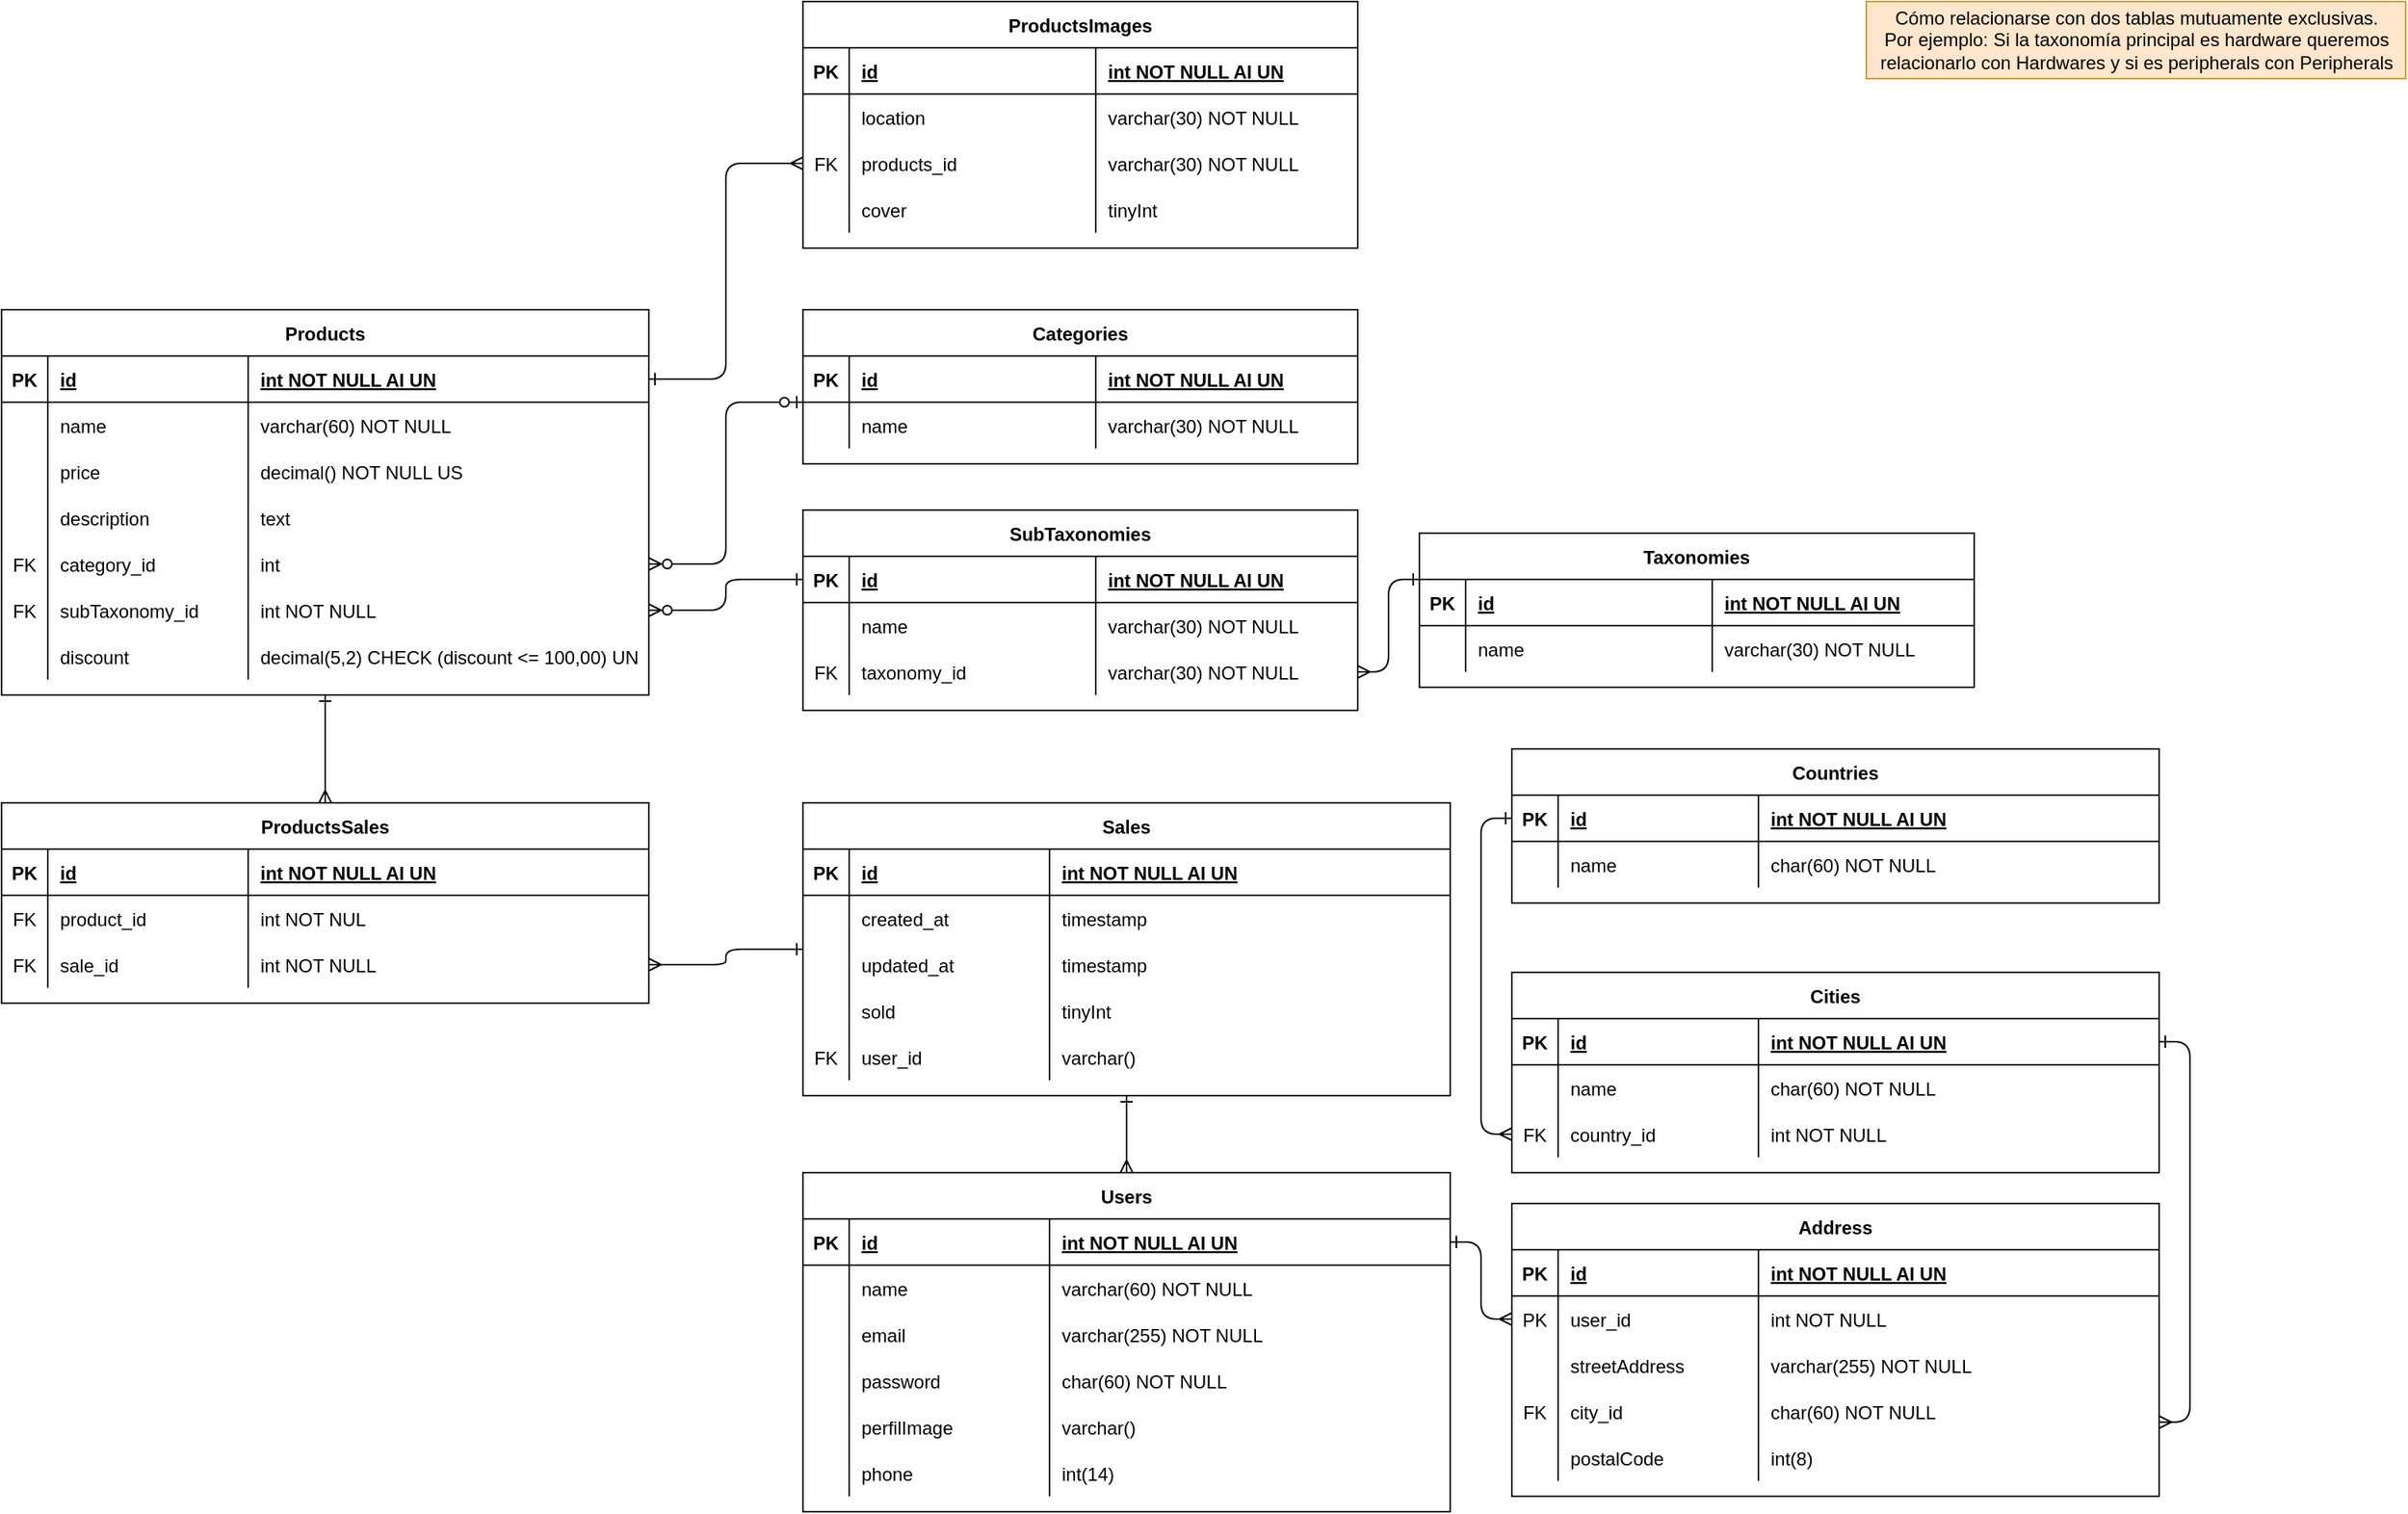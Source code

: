 <mxfile version="16.1.2" type="device"><diagram id="R2lEEEUBdFMjLlhIrx00" name="Page-1"><mxGraphModel dx="1278" dy="649" grid="1" gridSize="10" guides="1" tooltips="1" connect="1" arrows="1" fold="1" page="1" pageScale="1" pageWidth="1654" pageHeight="1169" math="0" shadow="0" extFonts="Permanent Marker^https://fonts.googleapis.com/css?family=Permanent+Marker"><root><mxCell id="0"/><mxCell id="1" parent="0"/><mxCell id="dcrWsiCvCMAi8JLcRXMt-68" value="" style="edgeStyle=orthogonalEdgeStyle;orthogonalLoop=1;jettySize=auto;html=1;startArrow=ERzeroToMany;startFill=0;endArrow=ERzeroToOne;endFill=0;" parent="1" source="dcrWsiCvCMAi8JLcRXMt-15" target="dcrWsiCvCMAi8JLcRXMt-35" edge="1"><mxGeometry relative="1" as="geometry"><Array as="points"><mxPoint x="510" y="465"/><mxPoint x="510" y="360"/></Array></mxGeometry></mxCell><mxCell id="dcrWsiCvCMAi8JLcRXMt-302" style="edgeStyle=orthogonalEdgeStyle;orthogonalLoop=1;jettySize=auto;html=1;exitX=0.5;exitY=1;exitDx=0;exitDy=0;entryX=0.5;entryY=0;entryDx=0;entryDy=0;startArrow=ERone;startFill=0;endArrow=ERmany;endFill=0;" parent="1" source="C-vyLk0tnHw3VtMMgP7b-23" target="dcrWsiCvCMAi8JLcRXMt-280" edge="1"><mxGeometry relative="1" as="geometry"/></mxCell><mxCell id="C-vyLk0tnHw3VtMMgP7b-23" value="Products" style="shape=table;startSize=30;container=1;collapsible=1;childLayout=tableLayout;fixedRows=1;rowLines=0;fontStyle=1;align=center;resizeLast=1;" parent="1" vertex="1"><mxGeometry x="40" y="300" width="420" height="250" as="geometry"/></mxCell><mxCell id="C-vyLk0tnHw3VtMMgP7b-24" value="" style="shape=partialRectangle;collapsible=0;dropTarget=0;pointerEvents=0;fillColor=none;points=[[0,0.5],[1,0.5]];portConstraint=eastwest;top=0;left=0;right=0;bottom=1;" parent="C-vyLk0tnHw3VtMMgP7b-23" vertex="1"><mxGeometry y="30" width="420" height="30" as="geometry"/></mxCell><mxCell id="C-vyLk0tnHw3VtMMgP7b-25" value="PK" style="shape=partialRectangle;overflow=hidden;connectable=0;fillColor=none;top=0;left=0;bottom=0;right=0;fontStyle=1;" parent="C-vyLk0tnHw3VtMMgP7b-24" vertex="1"><mxGeometry width="30" height="30" as="geometry"><mxRectangle width="30" height="30" as="alternateBounds"/></mxGeometry></mxCell><mxCell id="C-vyLk0tnHw3VtMMgP7b-26" value="id" style="shape=partialRectangle;overflow=hidden;connectable=0;fillColor=none;top=0;left=0;bottom=0;right=0;align=left;spacingLeft=6;fontStyle=5;" parent="C-vyLk0tnHw3VtMMgP7b-24" vertex="1"><mxGeometry x="30" width="130" height="30" as="geometry"><mxRectangle width="130" height="30" as="alternateBounds"/></mxGeometry></mxCell><mxCell id="dcrWsiCvCMAi8JLcRXMt-1" value="int NOT NULL AI UN" style="shape=partialRectangle;overflow=hidden;connectable=0;fillColor=none;top=0;left=0;bottom=0;right=0;align=left;spacingLeft=6;fontStyle=5;" parent="C-vyLk0tnHw3VtMMgP7b-24" vertex="1"><mxGeometry x="160" width="260" height="30" as="geometry"><mxRectangle width="260" height="30" as="alternateBounds"/></mxGeometry></mxCell><mxCell id="C-vyLk0tnHw3VtMMgP7b-27" value="" style="shape=partialRectangle;collapsible=0;dropTarget=0;pointerEvents=0;fillColor=none;points=[[0,0.5],[1,0.5]];portConstraint=eastwest;top=0;left=0;right=0;bottom=0;" parent="C-vyLk0tnHw3VtMMgP7b-23" vertex="1"><mxGeometry y="60" width="420" height="30" as="geometry"/></mxCell><mxCell id="C-vyLk0tnHw3VtMMgP7b-28" value="" style="shape=partialRectangle;overflow=hidden;connectable=0;fillColor=none;top=0;left=0;bottom=0;right=0;" parent="C-vyLk0tnHw3VtMMgP7b-27" vertex="1"><mxGeometry width="30" height="30" as="geometry"><mxRectangle width="30" height="30" as="alternateBounds"/></mxGeometry></mxCell><mxCell id="C-vyLk0tnHw3VtMMgP7b-29" value="name" style="shape=partialRectangle;overflow=hidden;connectable=0;fillColor=none;top=0;left=0;bottom=0;right=0;align=left;spacingLeft=6;" parent="C-vyLk0tnHw3VtMMgP7b-27" vertex="1"><mxGeometry x="30" width="130" height="30" as="geometry"><mxRectangle width="130" height="30" as="alternateBounds"/></mxGeometry></mxCell><mxCell id="dcrWsiCvCMAi8JLcRXMt-2" value="varchar(60) NOT NULL" style="shape=partialRectangle;overflow=hidden;connectable=0;fillColor=none;top=0;left=0;bottom=0;right=0;align=left;spacingLeft=6;" parent="C-vyLk0tnHw3VtMMgP7b-27" vertex="1"><mxGeometry x="160" width="260" height="30" as="geometry"><mxRectangle width="260" height="30" as="alternateBounds"/></mxGeometry></mxCell><mxCell id="dcrWsiCvCMAi8JLcRXMt-7" value="" style="shape=partialRectangle;collapsible=0;dropTarget=0;pointerEvents=0;fillColor=none;points=[[0,0.5],[1,0.5]];portConstraint=eastwest;top=0;left=0;right=0;bottom=0;" parent="C-vyLk0tnHw3VtMMgP7b-23" vertex="1"><mxGeometry y="90" width="420" height="30" as="geometry"/></mxCell><mxCell id="dcrWsiCvCMAi8JLcRXMt-8" value="" style="shape=partialRectangle;overflow=hidden;connectable=0;fillColor=none;top=0;left=0;bottom=0;right=0;" parent="dcrWsiCvCMAi8JLcRXMt-7" vertex="1"><mxGeometry width="30" height="30" as="geometry"><mxRectangle width="30" height="30" as="alternateBounds"/></mxGeometry></mxCell><mxCell id="dcrWsiCvCMAi8JLcRXMt-9" value="price" style="shape=partialRectangle;overflow=hidden;connectable=0;fillColor=none;top=0;left=0;bottom=0;right=0;align=left;spacingLeft=6;" parent="dcrWsiCvCMAi8JLcRXMt-7" vertex="1"><mxGeometry x="30" width="130" height="30" as="geometry"><mxRectangle width="130" height="30" as="alternateBounds"/></mxGeometry></mxCell><mxCell id="dcrWsiCvCMAi8JLcRXMt-10" value="decimal() NOT NULL US" style="shape=partialRectangle;overflow=hidden;connectable=0;fillColor=none;top=0;left=0;bottom=0;right=0;align=left;spacingLeft=6;" parent="dcrWsiCvCMAi8JLcRXMt-7" vertex="1"><mxGeometry x="160" width="260" height="30" as="geometry"><mxRectangle width="260" height="30" as="alternateBounds"/></mxGeometry></mxCell><mxCell id="dcrWsiCvCMAi8JLcRXMt-11" value="" style="shape=partialRectangle;collapsible=0;dropTarget=0;pointerEvents=0;fillColor=none;points=[[0,0.5],[1,0.5]];portConstraint=eastwest;top=0;left=0;right=0;bottom=0;" parent="C-vyLk0tnHw3VtMMgP7b-23" vertex="1"><mxGeometry y="120" width="420" height="30" as="geometry"/></mxCell><mxCell id="dcrWsiCvCMAi8JLcRXMt-12" value="" style="shape=partialRectangle;overflow=hidden;connectable=0;fillColor=none;top=0;left=0;bottom=0;right=0;" parent="dcrWsiCvCMAi8JLcRXMt-11" vertex="1"><mxGeometry width="30" height="30" as="geometry"><mxRectangle width="30" height="30" as="alternateBounds"/></mxGeometry></mxCell><mxCell id="dcrWsiCvCMAi8JLcRXMt-13" value="description" style="shape=partialRectangle;overflow=hidden;connectable=0;fillColor=none;top=0;left=0;bottom=0;right=0;align=left;spacingLeft=6;" parent="dcrWsiCvCMAi8JLcRXMt-11" vertex="1"><mxGeometry x="30" width="130" height="30" as="geometry"><mxRectangle width="130" height="30" as="alternateBounds"/></mxGeometry></mxCell><mxCell id="dcrWsiCvCMAi8JLcRXMt-14" value="text " style="shape=partialRectangle;overflow=hidden;connectable=0;fillColor=none;top=0;left=0;bottom=0;right=0;align=left;spacingLeft=6;" parent="dcrWsiCvCMAi8JLcRXMt-11" vertex="1"><mxGeometry x="160" width="260" height="30" as="geometry"><mxRectangle width="260" height="30" as="alternateBounds"/></mxGeometry></mxCell><mxCell id="dcrWsiCvCMAi8JLcRXMt-15" value="" style="shape=partialRectangle;collapsible=0;dropTarget=0;pointerEvents=0;fillColor=none;points=[[0,0.5],[1,0.5]];portConstraint=eastwest;top=0;left=0;right=0;bottom=0;" parent="C-vyLk0tnHw3VtMMgP7b-23" vertex="1"><mxGeometry y="150" width="420" height="30" as="geometry"/></mxCell><mxCell id="dcrWsiCvCMAi8JLcRXMt-16" value="FK" style="shape=partialRectangle;overflow=hidden;connectable=0;fillColor=none;top=0;left=0;bottom=0;right=0;" parent="dcrWsiCvCMAi8JLcRXMt-15" vertex="1"><mxGeometry width="30" height="30" as="geometry"><mxRectangle width="30" height="30" as="alternateBounds"/></mxGeometry></mxCell><mxCell id="dcrWsiCvCMAi8JLcRXMt-17" value="category_id" style="shape=partialRectangle;overflow=hidden;connectable=0;fillColor=none;top=0;left=0;bottom=0;right=0;align=left;spacingLeft=6;" parent="dcrWsiCvCMAi8JLcRXMt-15" vertex="1"><mxGeometry x="30" width="130" height="30" as="geometry"><mxRectangle width="130" height="30" as="alternateBounds"/></mxGeometry></mxCell><mxCell id="dcrWsiCvCMAi8JLcRXMt-18" value="int" style="shape=partialRectangle;overflow=hidden;connectable=0;fillColor=none;top=0;left=0;bottom=0;right=0;align=left;spacingLeft=6;" parent="dcrWsiCvCMAi8JLcRXMt-15" vertex="1"><mxGeometry x="160" width="260" height="30" as="geometry"><mxRectangle width="260" height="30" as="alternateBounds"/></mxGeometry></mxCell><mxCell id="dcrWsiCvCMAi8JLcRXMt-19" value="" style="shape=partialRectangle;collapsible=0;dropTarget=0;pointerEvents=0;fillColor=none;points=[[0,0.5],[1,0.5]];portConstraint=eastwest;top=0;left=0;right=0;bottom=0;" parent="C-vyLk0tnHw3VtMMgP7b-23" vertex="1"><mxGeometry y="180" width="420" height="30" as="geometry"/></mxCell><mxCell id="dcrWsiCvCMAi8JLcRXMt-20" value="FK" style="shape=partialRectangle;overflow=hidden;connectable=0;fillColor=none;top=0;left=0;bottom=0;right=0;" parent="dcrWsiCvCMAi8JLcRXMt-19" vertex="1"><mxGeometry width="30" height="30" as="geometry"><mxRectangle width="30" height="30" as="alternateBounds"/></mxGeometry></mxCell><mxCell id="dcrWsiCvCMAi8JLcRXMt-21" value="subTaxonomy_id" style="shape=partialRectangle;overflow=hidden;connectable=0;fillColor=none;top=0;left=0;bottom=0;right=0;align=left;spacingLeft=6;" parent="dcrWsiCvCMAi8JLcRXMt-19" vertex="1"><mxGeometry x="30" width="130" height="30" as="geometry"><mxRectangle width="130" height="30" as="alternateBounds"/></mxGeometry></mxCell><mxCell id="dcrWsiCvCMAi8JLcRXMt-22" value="int NOT NULL" style="shape=partialRectangle;overflow=hidden;connectable=0;fillColor=none;top=0;left=0;bottom=0;right=0;align=left;spacingLeft=6;" parent="dcrWsiCvCMAi8JLcRXMt-19" vertex="1"><mxGeometry x="160" width="260" height="30" as="geometry"><mxRectangle width="260" height="30" as="alternateBounds"/></mxGeometry></mxCell><mxCell id="dcrWsiCvCMAi8JLcRXMt-23" value="" style="shape=partialRectangle;collapsible=0;dropTarget=0;pointerEvents=0;fillColor=none;points=[[0,0.5],[1,0.5]];portConstraint=eastwest;top=0;left=0;right=0;bottom=0;" parent="C-vyLk0tnHw3VtMMgP7b-23" vertex="1"><mxGeometry y="210" width="420" height="30" as="geometry"/></mxCell><mxCell id="dcrWsiCvCMAi8JLcRXMt-24" value="" style="shape=partialRectangle;overflow=hidden;connectable=0;fillColor=none;top=0;left=0;bottom=0;right=0;" parent="dcrWsiCvCMAi8JLcRXMt-23" vertex="1"><mxGeometry width="30" height="30" as="geometry"><mxRectangle width="30" height="30" as="alternateBounds"/></mxGeometry></mxCell><mxCell id="dcrWsiCvCMAi8JLcRXMt-25" value="discount" style="shape=partialRectangle;overflow=hidden;connectable=0;fillColor=none;top=0;left=0;bottom=0;right=0;align=left;spacingLeft=6;" parent="dcrWsiCvCMAi8JLcRXMt-23" vertex="1"><mxGeometry x="30" width="130" height="30" as="geometry"><mxRectangle width="130" height="30" as="alternateBounds"/></mxGeometry></mxCell><mxCell id="dcrWsiCvCMAi8JLcRXMt-26" value="decimal(5,2) CHECK (discount &lt;= 100,00) UN" style="shape=partialRectangle;overflow=hidden;connectable=0;fillColor=none;top=0;left=0;bottom=0;right=0;align=left;spacingLeft=6;" parent="dcrWsiCvCMAi8JLcRXMt-23" vertex="1"><mxGeometry x="160" width="260" height="30" as="geometry"><mxRectangle width="260" height="30" as="alternateBounds"/></mxGeometry></mxCell><mxCell id="dcrWsiCvCMAi8JLcRXMt-35" value="Categories" style="shape=table;startSize=30;container=1;collapsible=1;childLayout=tableLayout;fixedRows=1;rowLines=0;fontStyle=1;align=center;resizeLast=1;" parent="1" vertex="1"><mxGeometry x="560" y="300" width="360" height="100" as="geometry"/></mxCell><mxCell id="dcrWsiCvCMAi8JLcRXMt-36" value="" style="shape=partialRectangle;collapsible=0;dropTarget=0;pointerEvents=0;fillColor=none;points=[[0,0.5],[1,0.5]];portConstraint=eastwest;top=0;left=0;right=0;bottom=1;" parent="dcrWsiCvCMAi8JLcRXMt-35" vertex="1"><mxGeometry y="30" width="360" height="30" as="geometry"/></mxCell><mxCell id="dcrWsiCvCMAi8JLcRXMt-37" value="PK" style="shape=partialRectangle;overflow=hidden;connectable=0;fillColor=none;top=0;left=0;bottom=0;right=0;fontStyle=1;" parent="dcrWsiCvCMAi8JLcRXMt-36" vertex="1"><mxGeometry width="30" height="30" as="geometry"><mxRectangle width="30" height="30" as="alternateBounds"/></mxGeometry></mxCell><mxCell id="dcrWsiCvCMAi8JLcRXMt-38" value="id" style="shape=partialRectangle;overflow=hidden;connectable=0;fillColor=none;top=0;left=0;bottom=0;right=0;align=left;spacingLeft=6;fontStyle=5;" parent="dcrWsiCvCMAi8JLcRXMt-36" vertex="1"><mxGeometry x="30" width="160" height="30" as="geometry"><mxRectangle width="160" height="30" as="alternateBounds"/></mxGeometry></mxCell><mxCell id="dcrWsiCvCMAi8JLcRXMt-39" value="int NOT NULL AI UN" style="shape=partialRectangle;overflow=hidden;connectable=0;fillColor=none;top=0;left=0;bottom=0;right=0;align=left;spacingLeft=6;fontStyle=5;" parent="dcrWsiCvCMAi8JLcRXMt-36" vertex="1"><mxGeometry x="190" width="170" height="30" as="geometry"><mxRectangle width="170" height="30" as="alternateBounds"/></mxGeometry></mxCell><mxCell id="dcrWsiCvCMAi8JLcRXMt-40" value="" style="shape=partialRectangle;collapsible=0;dropTarget=0;pointerEvents=0;fillColor=none;points=[[0,0.5],[1,0.5]];portConstraint=eastwest;top=0;left=0;right=0;bottom=0;" parent="dcrWsiCvCMAi8JLcRXMt-35" vertex="1"><mxGeometry y="60" width="360" height="30" as="geometry"/></mxCell><mxCell id="dcrWsiCvCMAi8JLcRXMt-41" value="" style="shape=partialRectangle;overflow=hidden;connectable=0;fillColor=none;top=0;left=0;bottom=0;right=0;" parent="dcrWsiCvCMAi8JLcRXMt-40" vertex="1"><mxGeometry width="30" height="30" as="geometry"><mxRectangle width="30" height="30" as="alternateBounds"/></mxGeometry></mxCell><mxCell id="dcrWsiCvCMAi8JLcRXMt-42" value="name" style="shape=partialRectangle;overflow=hidden;connectable=0;fillColor=none;top=0;left=0;bottom=0;right=0;align=left;spacingLeft=6;" parent="dcrWsiCvCMAi8JLcRXMt-40" vertex="1"><mxGeometry x="30" width="160" height="30" as="geometry"><mxRectangle width="160" height="30" as="alternateBounds"/></mxGeometry></mxCell><mxCell id="dcrWsiCvCMAi8JLcRXMt-43" value="varchar(30) NOT NULL" style="shape=partialRectangle;overflow=hidden;connectable=0;fillColor=none;top=0;left=0;bottom=0;right=0;align=left;spacingLeft=6;" parent="dcrWsiCvCMAi8JLcRXMt-40" vertex="1"><mxGeometry x="190" width="170" height="30" as="geometry"><mxRectangle width="170" height="30" as="alternateBounds"/></mxGeometry></mxCell><mxCell id="dcrWsiCvCMAi8JLcRXMt-71" value="SubTaxonomies" style="shape=table;startSize=30;container=1;collapsible=1;childLayout=tableLayout;fixedRows=1;rowLines=0;fontStyle=1;align=center;resizeLast=1;" parent="1" vertex="1"><mxGeometry x="560" y="430" width="360" height="130" as="geometry"/></mxCell><mxCell id="dcrWsiCvCMAi8JLcRXMt-72" value="" style="shape=partialRectangle;collapsible=0;dropTarget=0;pointerEvents=0;fillColor=none;points=[[0,0.5],[1,0.5]];portConstraint=eastwest;top=0;left=0;right=0;bottom=1;" parent="dcrWsiCvCMAi8JLcRXMt-71" vertex="1"><mxGeometry y="30" width="360" height="30" as="geometry"/></mxCell><mxCell id="dcrWsiCvCMAi8JLcRXMt-73" value="PK" style="shape=partialRectangle;overflow=hidden;connectable=0;fillColor=none;top=0;left=0;bottom=0;right=0;fontStyle=1;" parent="dcrWsiCvCMAi8JLcRXMt-72" vertex="1"><mxGeometry width="30" height="30" as="geometry"><mxRectangle width="30" height="30" as="alternateBounds"/></mxGeometry></mxCell><mxCell id="dcrWsiCvCMAi8JLcRXMt-74" value="id" style="shape=partialRectangle;overflow=hidden;connectable=0;fillColor=none;top=0;left=0;bottom=0;right=0;align=left;spacingLeft=6;fontStyle=5;" parent="dcrWsiCvCMAi8JLcRXMt-72" vertex="1"><mxGeometry x="30" width="160" height="30" as="geometry"><mxRectangle width="160" height="30" as="alternateBounds"/></mxGeometry></mxCell><mxCell id="dcrWsiCvCMAi8JLcRXMt-75" value="int NOT NULL AI UN" style="shape=partialRectangle;overflow=hidden;connectable=0;fillColor=none;top=0;left=0;bottom=0;right=0;align=left;spacingLeft=6;fontStyle=5;" parent="dcrWsiCvCMAi8JLcRXMt-72" vertex="1"><mxGeometry x="190" width="170" height="30" as="geometry"><mxRectangle width="170" height="30" as="alternateBounds"/></mxGeometry></mxCell><mxCell id="dcrWsiCvCMAi8JLcRXMt-76" value="" style="shape=partialRectangle;collapsible=0;dropTarget=0;pointerEvents=0;fillColor=none;points=[[0,0.5],[1,0.5]];portConstraint=eastwest;top=0;left=0;right=0;bottom=0;" parent="dcrWsiCvCMAi8JLcRXMt-71" vertex="1"><mxGeometry y="60" width="360" height="30" as="geometry"/></mxCell><mxCell id="dcrWsiCvCMAi8JLcRXMt-77" value="" style="shape=partialRectangle;overflow=hidden;connectable=0;fillColor=none;top=0;left=0;bottom=0;right=0;" parent="dcrWsiCvCMAi8JLcRXMt-76" vertex="1"><mxGeometry width="30" height="30" as="geometry"><mxRectangle width="30" height="30" as="alternateBounds"/></mxGeometry></mxCell><mxCell id="dcrWsiCvCMAi8JLcRXMt-78" value="name" style="shape=partialRectangle;overflow=hidden;connectable=0;fillColor=none;top=0;left=0;bottom=0;right=0;align=left;spacingLeft=6;" parent="dcrWsiCvCMAi8JLcRXMt-76" vertex="1"><mxGeometry x="30" width="160" height="30" as="geometry"><mxRectangle width="160" height="30" as="alternateBounds"/></mxGeometry></mxCell><mxCell id="dcrWsiCvCMAi8JLcRXMt-79" value="varchar(30) NOT NULL" style="shape=partialRectangle;overflow=hidden;connectable=0;fillColor=none;top=0;left=0;bottom=0;right=0;align=left;spacingLeft=6;" parent="dcrWsiCvCMAi8JLcRXMt-76" vertex="1"><mxGeometry x="190" width="170" height="30" as="geometry"><mxRectangle width="170" height="30" as="alternateBounds"/></mxGeometry></mxCell><mxCell id="dcrWsiCvCMAi8JLcRXMt-217" value="" style="shape=partialRectangle;collapsible=0;dropTarget=0;pointerEvents=0;fillColor=none;points=[[0,0.5],[1,0.5]];portConstraint=eastwest;top=0;left=0;right=0;bottom=0;" parent="dcrWsiCvCMAi8JLcRXMt-71" vertex="1"><mxGeometry y="90" width="360" height="30" as="geometry"/></mxCell><mxCell id="dcrWsiCvCMAi8JLcRXMt-218" value="FK" style="shape=partialRectangle;overflow=hidden;connectable=0;fillColor=none;top=0;left=0;bottom=0;right=0;" parent="dcrWsiCvCMAi8JLcRXMt-217" vertex="1"><mxGeometry width="30" height="30" as="geometry"><mxRectangle width="30" height="30" as="alternateBounds"/></mxGeometry></mxCell><mxCell id="dcrWsiCvCMAi8JLcRXMt-219" value="taxonomy_id" style="shape=partialRectangle;overflow=hidden;connectable=0;fillColor=none;top=0;left=0;bottom=0;right=0;align=left;spacingLeft=6;" parent="dcrWsiCvCMAi8JLcRXMt-217" vertex="1"><mxGeometry x="30" width="160" height="30" as="geometry"><mxRectangle width="160" height="30" as="alternateBounds"/></mxGeometry></mxCell><mxCell id="dcrWsiCvCMAi8JLcRXMt-220" value="varchar(30) NOT NULL" style="shape=partialRectangle;overflow=hidden;connectable=0;fillColor=none;top=0;left=0;bottom=0;right=0;align=left;spacingLeft=6;" parent="dcrWsiCvCMAi8JLcRXMt-217" vertex="1"><mxGeometry x="190" width="170" height="30" as="geometry"><mxRectangle width="170" height="30" as="alternateBounds"/></mxGeometry></mxCell><mxCell id="dcrWsiCvCMAi8JLcRXMt-80" style="edgeStyle=orthogonalEdgeStyle;orthogonalLoop=1;jettySize=auto;html=1;exitX=1;exitY=0.5;exitDx=0;exitDy=0;startArrow=ERzeroToMany;startFill=0;endArrow=ERone;endFill=0;" parent="1" source="dcrWsiCvCMAi8JLcRXMt-19" target="dcrWsiCvCMAi8JLcRXMt-72" edge="1"><mxGeometry relative="1" as="geometry"/></mxCell><mxCell id="dcrWsiCvCMAi8JLcRXMt-128" value="Taxonomies" style="shape=table;startSize=30;container=1;collapsible=1;childLayout=tableLayout;fixedRows=1;rowLines=0;fontStyle=1;align=center;resizeLast=1;" parent="1" vertex="1"><mxGeometry x="960" y="445" width="360" height="100" as="geometry"/></mxCell><mxCell id="dcrWsiCvCMAi8JLcRXMt-129" value="" style="shape=partialRectangle;collapsible=0;dropTarget=0;pointerEvents=0;fillColor=none;points=[[0,0.5],[1,0.5]];portConstraint=eastwest;top=0;left=0;right=0;bottom=1;" parent="dcrWsiCvCMAi8JLcRXMt-128" vertex="1"><mxGeometry y="30" width="360" height="30" as="geometry"/></mxCell><mxCell id="dcrWsiCvCMAi8JLcRXMt-130" value="PK" style="shape=partialRectangle;overflow=hidden;connectable=0;fillColor=none;top=0;left=0;bottom=0;right=0;fontStyle=1;" parent="dcrWsiCvCMAi8JLcRXMt-129" vertex="1"><mxGeometry width="30" height="30" as="geometry"><mxRectangle width="30" height="30" as="alternateBounds"/></mxGeometry></mxCell><mxCell id="dcrWsiCvCMAi8JLcRXMt-131" value="id" style="shape=partialRectangle;overflow=hidden;connectable=0;fillColor=none;top=0;left=0;bottom=0;right=0;align=left;spacingLeft=6;fontStyle=5;" parent="dcrWsiCvCMAi8JLcRXMt-129" vertex="1"><mxGeometry x="30" width="160" height="30" as="geometry"><mxRectangle width="160" height="30" as="alternateBounds"/></mxGeometry></mxCell><mxCell id="dcrWsiCvCMAi8JLcRXMt-132" value="int NOT NULL AI UN" style="shape=partialRectangle;overflow=hidden;connectable=0;fillColor=none;top=0;left=0;bottom=0;right=0;align=left;spacingLeft=6;fontStyle=5;" parent="dcrWsiCvCMAi8JLcRXMt-129" vertex="1"><mxGeometry x="190" width="170" height="30" as="geometry"><mxRectangle width="170" height="30" as="alternateBounds"/></mxGeometry></mxCell><mxCell id="dcrWsiCvCMAi8JLcRXMt-133" value="" style="shape=partialRectangle;collapsible=0;dropTarget=0;pointerEvents=0;fillColor=none;points=[[0,0.5],[1,0.5]];portConstraint=eastwest;top=0;left=0;right=0;bottom=0;" parent="dcrWsiCvCMAi8JLcRXMt-128" vertex="1"><mxGeometry y="60" width="360" height="30" as="geometry"/></mxCell><mxCell id="dcrWsiCvCMAi8JLcRXMt-134" value="" style="shape=partialRectangle;overflow=hidden;connectable=0;fillColor=none;top=0;left=0;bottom=0;right=0;" parent="dcrWsiCvCMAi8JLcRXMt-133" vertex="1"><mxGeometry width="30" height="30" as="geometry"><mxRectangle width="30" height="30" as="alternateBounds"/></mxGeometry></mxCell><mxCell id="dcrWsiCvCMAi8JLcRXMt-135" value="name" style="shape=partialRectangle;overflow=hidden;connectable=0;fillColor=none;top=0;left=0;bottom=0;right=0;align=left;spacingLeft=6;" parent="dcrWsiCvCMAi8JLcRXMt-133" vertex="1"><mxGeometry x="30" width="160" height="30" as="geometry"><mxRectangle width="160" height="30" as="alternateBounds"/></mxGeometry></mxCell><mxCell id="dcrWsiCvCMAi8JLcRXMt-136" value="varchar(30) NOT NULL" style="shape=partialRectangle;overflow=hidden;connectable=0;fillColor=none;top=0;left=0;bottom=0;right=0;align=left;spacingLeft=6;" parent="dcrWsiCvCMAi8JLcRXMt-133" vertex="1"><mxGeometry x="190" width="170" height="30" as="geometry"><mxRectangle width="170" height="30" as="alternateBounds"/></mxGeometry></mxCell><mxCell id="dcrWsiCvCMAi8JLcRXMt-138" value="Cómo relacionarse con dos tablas mutuamente exclusivas.&lt;br&gt;Por ejemplo: Si la taxonomía principal es hardware queremos&lt;br&gt;relacionarlo con Hardwares y si es peripherals con Peripherals" style="text;html=1;align=center;verticalAlign=middle;resizable=0;points=[];autosize=1;strokeColor=#d79b00;fillColor=#ffe6cc;" parent="1" vertex="1"><mxGeometry x="1250" y="100" width="350" height="50" as="geometry"/></mxCell><mxCell id="dcrWsiCvCMAi8JLcRXMt-279" value="" style="edgeStyle=orthogonalEdgeStyle;orthogonalLoop=1;jettySize=auto;html=1;startArrow=ERmany;startFill=0;endArrow=ERone;endFill=0;" parent="1" source="dcrWsiCvCMAi8JLcRXMt-139" target="dcrWsiCvCMAi8JLcRXMt-258" edge="1"><mxGeometry relative="1" as="geometry"/></mxCell><mxCell id="OfBgE1Z-dgqyv7oAxJrt-38" value="" style="edgeStyle=orthogonalEdgeStyle;orthogonalLoop=1;jettySize=auto;html=1;startArrow=ERone;startFill=0;endArrow=ERmany;endFill=0;exitX=1;exitY=0.5;exitDx=0;exitDy=0;entryX=0;entryY=0.5;entryDx=0;entryDy=0;" parent="1" source="dcrWsiCvCMAi8JLcRXMt-140" target="OfBgE1Z-dgqyv7oAxJrt-18" edge="1"><mxGeometry relative="1" as="geometry"/></mxCell><mxCell id="dcrWsiCvCMAi8JLcRXMt-139" value="Users" style="shape=table;startSize=30;container=1;collapsible=1;childLayout=tableLayout;fixedRows=1;rowLines=0;fontStyle=1;align=center;resizeLast=1;" parent="1" vertex="1"><mxGeometry x="560" y="860" width="420" height="220" as="geometry"/></mxCell><mxCell id="dcrWsiCvCMAi8JLcRXMt-140" value="" style="shape=partialRectangle;collapsible=0;dropTarget=0;pointerEvents=0;fillColor=none;points=[[0,0.5],[1,0.5]];portConstraint=eastwest;top=0;left=0;right=0;bottom=1;" parent="dcrWsiCvCMAi8JLcRXMt-139" vertex="1"><mxGeometry y="30" width="420" height="30" as="geometry"/></mxCell><mxCell id="dcrWsiCvCMAi8JLcRXMt-141" value="PK" style="shape=partialRectangle;overflow=hidden;connectable=0;fillColor=none;top=0;left=0;bottom=0;right=0;fontStyle=1;" parent="dcrWsiCvCMAi8JLcRXMt-140" vertex="1"><mxGeometry width="30" height="30" as="geometry"><mxRectangle width="30" height="30" as="alternateBounds"/></mxGeometry></mxCell><mxCell id="dcrWsiCvCMAi8JLcRXMt-142" value="id" style="shape=partialRectangle;overflow=hidden;connectable=0;fillColor=none;top=0;left=0;bottom=0;right=0;align=left;spacingLeft=6;fontStyle=5;" parent="dcrWsiCvCMAi8JLcRXMt-140" vertex="1"><mxGeometry x="30" width="130" height="30" as="geometry"><mxRectangle width="130" height="30" as="alternateBounds"/></mxGeometry></mxCell><mxCell id="dcrWsiCvCMAi8JLcRXMt-143" value="int NOT NULL AI UN" style="shape=partialRectangle;overflow=hidden;connectable=0;fillColor=none;top=0;left=0;bottom=0;right=0;align=left;spacingLeft=6;fontStyle=5;" parent="dcrWsiCvCMAi8JLcRXMt-140" vertex="1"><mxGeometry x="160" width="260" height="30" as="geometry"><mxRectangle width="260" height="30" as="alternateBounds"/></mxGeometry></mxCell><mxCell id="dcrWsiCvCMAi8JLcRXMt-144" value="" style="shape=partialRectangle;collapsible=0;dropTarget=0;pointerEvents=0;fillColor=none;points=[[0,0.5],[1,0.5]];portConstraint=eastwest;top=0;left=0;right=0;bottom=0;" parent="dcrWsiCvCMAi8JLcRXMt-139" vertex="1"><mxGeometry y="60" width="420" height="30" as="geometry"/></mxCell><mxCell id="dcrWsiCvCMAi8JLcRXMt-145" value="" style="shape=partialRectangle;overflow=hidden;connectable=0;fillColor=none;top=0;left=0;bottom=0;right=0;" parent="dcrWsiCvCMAi8JLcRXMt-144" vertex="1"><mxGeometry width="30" height="30" as="geometry"><mxRectangle width="30" height="30" as="alternateBounds"/></mxGeometry></mxCell><mxCell id="dcrWsiCvCMAi8JLcRXMt-146" value="name" style="shape=partialRectangle;overflow=hidden;connectable=0;fillColor=none;top=0;left=0;bottom=0;right=0;align=left;spacingLeft=6;" parent="dcrWsiCvCMAi8JLcRXMt-144" vertex="1"><mxGeometry x="30" width="130" height="30" as="geometry"><mxRectangle width="130" height="30" as="alternateBounds"/></mxGeometry></mxCell><mxCell id="dcrWsiCvCMAi8JLcRXMt-147" value="varchar(60) NOT NULL" style="shape=partialRectangle;overflow=hidden;connectable=0;fillColor=none;top=0;left=0;bottom=0;right=0;align=left;spacingLeft=6;" parent="dcrWsiCvCMAi8JLcRXMt-144" vertex="1"><mxGeometry x="160" width="260" height="30" as="geometry"><mxRectangle width="260" height="30" as="alternateBounds"/></mxGeometry></mxCell><mxCell id="dcrWsiCvCMAi8JLcRXMt-148" value="" style="shape=partialRectangle;collapsible=0;dropTarget=0;pointerEvents=0;fillColor=none;points=[[0,0.5],[1,0.5]];portConstraint=eastwest;top=0;left=0;right=0;bottom=0;" parent="dcrWsiCvCMAi8JLcRXMt-139" vertex="1"><mxGeometry y="90" width="420" height="30" as="geometry"/></mxCell><mxCell id="dcrWsiCvCMAi8JLcRXMt-149" value="" style="shape=partialRectangle;overflow=hidden;connectable=0;fillColor=none;top=0;left=0;bottom=0;right=0;" parent="dcrWsiCvCMAi8JLcRXMt-148" vertex="1"><mxGeometry width="30" height="30" as="geometry"><mxRectangle width="30" height="30" as="alternateBounds"/></mxGeometry></mxCell><mxCell id="dcrWsiCvCMAi8JLcRXMt-150" value="email" style="shape=partialRectangle;overflow=hidden;connectable=0;fillColor=none;top=0;left=0;bottom=0;right=0;align=left;spacingLeft=6;" parent="dcrWsiCvCMAi8JLcRXMt-148" vertex="1"><mxGeometry x="30" width="130" height="30" as="geometry"><mxRectangle width="130" height="30" as="alternateBounds"/></mxGeometry></mxCell><mxCell id="dcrWsiCvCMAi8JLcRXMt-151" value="varchar(255) NOT NULL" style="shape=partialRectangle;overflow=hidden;connectable=0;fillColor=none;top=0;left=0;bottom=0;right=0;align=left;spacingLeft=6;" parent="dcrWsiCvCMAi8JLcRXMt-148" vertex="1"><mxGeometry x="160" width="260" height="30" as="geometry"><mxRectangle width="260" height="30" as="alternateBounds"/></mxGeometry></mxCell><mxCell id="dcrWsiCvCMAi8JLcRXMt-152" value="" style="shape=partialRectangle;collapsible=0;dropTarget=0;pointerEvents=0;fillColor=none;points=[[0,0.5],[1,0.5]];portConstraint=eastwest;top=0;left=0;right=0;bottom=0;" parent="dcrWsiCvCMAi8JLcRXMt-139" vertex="1"><mxGeometry y="120" width="420" height="30" as="geometry"/></mxCell><mxCell id="dcrWsiCvCMAi8JLcRXMt-153" value="" style="shape=partialRectangle;overflow=hidden;connectable=0;fillColor=none;top=0;left=0;bottom=0;right=0;" parent="dcrWsiCvCMAi8JLcRXMt-152" vertex="1"><mxGeometry width="30" height="30" as="geometry"><mxRectangle width="30" height="30" as="alternateBounds"/></mxGeometry></mxCell><mxCell id="dcrWsiCvCMAi8JLcRXMt-154" value="password" style="shape=partialRectangle;overflow=hidden;connectable=0;fillColor=none;top=0;left=0;bottom=0;right=0;align=left;spacingLeft=6;" parent="dcrWsiCvCMAi8JLcRXMt-152" vertex="1"><mxGeometry x="30" width="130" height="30" as="geometry"><mxRectangle width="130" height="30" as="alternateBounds"/></mxGeometry></mxCell><mxCell id="dcrWsiCvCMAi8JLcRXMt-155" value="char(60) NOT NULL" style="shape=partialRectangle;overflow=hidden;connectable=0;fillColor=none;top=0;left=0;bottom=0;right=0;align=left;spacingLeft=6;" parent="dcrWsiCvCMAi8JLcRXMt-152" vertex="1"><mxGeometry x="160" width="260" height="30" as="geometry"><mxRectangle width="260" height="30" as="alternateBounds"/></mxGeometry></mxCell><mxCell id="dcrWsiCvCMAi8JLcRXMt-156" value="" style="shape=partialRectangle;collapsible=0;dropTarget=0;pointerEvents=0;fillColor=none;points=[[0,0.5],[1,0.5]];portConstraint=eastwest;top=0;left=0;right=0;bottom=0;" parent="dcrWsiCvCMAi8JLcRXMt-139" vertex="1"><mxGeometry y="150" width="420" height="30" as="geometry"/></mxCell><mxCell id="dcrWsiCvCMAi8JLcRXMt-157" value="" style="shape=partialRectangle;overflow=hidden;connectable=0;fillColor=none;top=0;left=0;bottom=0;right=0;" parent="dcrWsiCvCMAi8JLcRXMt-156" vertex="1"><mxGeometry width="30" height="30" as="geometry"><mxRectangle width="30" height="30" as="alternateBounds"/></mxGeometry></mxCell><mxCell id="dcrWsiCvCMAi8JLcRXMt-158" value="perfilImage" style="shape=partialRectangle;overflow=hidden;connectable=0;fillColor=none;top=0;left=0;bottom=0;right=0;align=left;spacingLeft=6;" parent="dcrWsiCvCMAi8JLcRXMt-156" vertex="1"><mxGeometry x="30" width="130" height="30" as="geometry"><mxRectangle width="130" height="30" as="alternateBounds"/></mxGeometry></mxCell><mxCell id="dcrWsiCvCMAi8JLcRXMt-159" value="varchar() " style="shape=partialRectangle;overflow=hidden;connectable=0;fillColor=none;top=0;left=0;bottom=0;right=0;align=left;spacingLeft=6;" parent="dcrWsiCvCMAi8JLcRXMt-156" vertex="1"><mxGeometry x="160" width="260" height="30" as="geometry"><mxRectangle width="260" height="30" as="alternateBounds"/></mxGeometry></mxCell><mxCell id="OfBgE1Z-dgqyv7oAxJrt-1" value="" style="shape=partialRectangle;collapsible=0;dropTarget=0;pointerEvents=0;fillColor=none;points=[[0,0.5],[1,0.5]];portConstraint=eastwest;top=0;left=0;right=0;bottom=0;" parent="dcrWsiCvCMAi8JLcRXMt-139" vertex="1"><mxGeometry y="180" width="420" height="30" as="geometry"/></mxCell><mxCell id="OfBgE1Z-dgqyv7oAxJrt-2" value="" style="shape=partialRectangle;overflow=hidden;connectable=0;fillColor=none;top=0;left=0;bottom=0;right=0;" parent="OfBgE1Z-dgqyv7oAxJrt-1" vertex="1"><mxGeometry width="30" height="30" as="geometry"><mxRectangle width="30" height="30" as="alternateBounds"/></mxGeometry></mxCell><mxCell id="OfBgE1Z-dgqyv7oAxJrt-3" value="phone" style="shape=partialRectangle;overflow=hidden;connectable=0;fillColor=none;top=0;left=0;bottom=0;right=0;align=left;spacingLeft=6;" parent="OfBgE1Z-dgqyv7oAxJrt-1" vertex="1"><mxGeometry x="30" width="130" height="30" as="geometry"><mxRectangle width="130" height="30" as="alternateBounds"/></mxGeometry></mxCell><mxCell id="OfBgE1Z-dgqyv7oAxJrt-4" value="int(14)" style="shape=partialRectangle;overflow=hidden;connectable=0;fillColor=none;top=0;left=0;bottom=0;right=0;align=left;spacingLeft=6;" parent="OfBgE1Z-dgqyv7oAxJrt-1" vertex="1"><mxGeometry x="160" width="260" height="30" as="geometry"><mxRectangle width="260" height="30" as="alternateBounds"/></mxGeometry></mxCell><mxCell id="dcrWsiCvCMAi8JLcRXMt-215" style="edgeStyle=orthogonalEdgeStyle;orthogonalLoop=1;jettySize=auto;html=1;exitX=0;exitY=0.5;exitDx=0;exitDy=0;entryX=1;entryY=0.5;entryDx=0;entryDy=0;startArrow=ERone;startFill=0;endArrow=ERmany;endFill=0;" parent="1" target="dcrWsiCvCMAi8JLcRXMt-217" edge="1"><mxGeometry relative="1" as="geometry"><mxPoint x="960" y="475" as="sourcePoint"/><Array as="points"><mxPoint x="940" y="475"/><mxPoint x="940" y="535"/></Array></mxGeometry></mxCell><mxCell id="dcrWsiCvCMAi8JLcRXMt-236" value="ProductsImages" style="shape=table;startSize=30;container=1;collapsible=1;childLayout=tableLayout;fixedRows=1;rowLines=0;fontStyle=1;align=center;resizeLast=1;" parent="1" vertex="1"><mxGeometry x="560" y="100" width="360" height="160" as="geometry"/></mxCell><mxCell id="dcrWsiCvCMAi8JLcRXMt-237" value="" style="shape=partialRectangle;collapsible=0;dropTarget=0;pointerEvents=0;fillColor=none;points=[[0,0.5],[1,0.5]];portConstraint=eastwest;top=0;left=0;right=0;bottom=1;" parent="dcrWsiCvCMAi8JLcRXMt-236" vertex="1"><mxGeometry y="30" width="360" height="30" as="geometry"/></mxCell><mxCell id="dcrWsiCvCMAi8JLcRXMt-238" value="PK" style="shape=partialRectangle;overflow=hidden;connectable=0;fillColor=none;top=0;left=0;bottom=0;right=0;fontStyle=1;" parent="dcrWsiCvCMAi8JLcRXMt-237" vertex="1"><mxGeometry width="30" height="30" as="geometry"><mxRectangle width="30" height="30" as="alternateBounds"/></mxGeometry></mxCell><mxCell id="dcrWsiCvCMAi8JLcRXMt-239" value="id" style="shape=partialRectangle;overflow=hidden;connectable=0;fillColor=none;top=0;left=0;bottom=0;right=0;align=left;spacingLeft=6;fontStyle=5;" parent="dcrWsiCvCMAi8JLcRXMt-237" vertex="1"><mxGeometry x="30" width="160" height="30" as="geometry"><mxRectangle width="160" height="30" as="alternateBounds"/></mxGeometry></mxCell><mxCell id="dcrWsiCvCMAi8JLcRXMt-240" value="int NOT NULL AI UN" style="shape=partialRectangle;overflow=hidden;connectable=0;fillColor=none;top=0;left=0;bottom=0;right=0;align=left;spacingLeft=6;fontStyle=5;" parent="dcrWsiCvCMAi8JLcRXMt-237" vertex="1"><mxGeometry x="190" width="170" height="30" as="geometry"><mxRectangle width="170" height="30" as="alternateBounds"/></mxGeometry></mxCell><mxCell id="dcrWsiCvCMAi8JLcRXMt-241" value="" style="shape=partialRectangle;collapsible=0;dropTarget=0;pointerEvents=0;fillColor=none;points=[[0,0.5],[1,0.5]];portConstraint=eastwest;top=0;left=0;right=0;bottom=0;" parent="dcrWsiCvCMAi8JLcRXMt-236" vertex="1"><mxGeometry y="60" width="360" height="30" as="geometry"/></mxCell><mxCell id="dcrWsiCvCMAi8JLcRXMt-242" value="" style="shape=partialRectangle;overflow=hidden;connectable=0;fillColor=none;top=0;left=0;bottom=0;right=0;" parent="dcrWsiCvCMAi8JLcRXMt-241" vertex="1"><mxGeometry width="30" height="30" as="geometry"><mxRectangle width="30" height="30" as="alternateBounds"/></mxGeometry></mxCell><mxCell id="dcrWsiCvCMAi8JLcRXMt-243" value="location" style="shape=partialRectangle;overflow=hidden;connectable=0;fillColor=none;top=0;left=0;bottom=0;right=0;align=left;spacingLeft=6;" parent="dcrWsiCvCMAi8JLcRXMt-241" vertex="1"><mxGeometry x="30" width="160" height="30" as="geometry"><mxRectangle width="160" height="30" as="alternateBounds"/></mxGeometry></mxCell><mxCell id="dcrWsiCvCMAi8JLcRXMt-244" value="varchar(30) NOT NULL" style="shape=partialRectangle;overflow=hidden;connectable=0;fillColor=none;top=0;left=0;bottom=0;right=0;align=left;spacingLeft=6;" parent="dcrWsiCvCMAi8JLcRXMt-241" vertex="1"><mxGeometry x="190" width="170" height="30" as="geometry"><mxRectangle width="170" height="30" as="alternateBounds"/></mxGeometry></mxCell><mxCell id="dcrWsiCvCMAi8JLcRXMt-245" value="" style="shape=partialRectangle;collapsible=0;dropTarget=0;pointerEvents=0;fillColor=none;points=[[0,0.5],[1,0.5]];portConstraint=eastwest;top=0;left=0;right=0;bottom=0;" parent="dcrWsiCvCMAi8JLcRXMt-236" vertex="1"><mxGeometry y="90" width="360" height="30" as="geometry"/></mxCell><mxCell id="dcrWsiCvCMAi8JLcRXMt-246" value="FK" style="shape=partialRectangle;overflow=hidden;connectable=0;fillColor=none;top=0;left=0;bottom=0;right=0;" parent="dcrWsiCvCMAi8JLcRXMt-245" vertex="1"><mxGeometry width="30" height="30" as="geometry"><mxRectangle width="30" height="30" as="alternateBounds"/></mxGeometry></mxCell><mxCell id="dcrWsiCvCMAi8JLcRXMt-247" value="products_id" style="shape=partialRectangle;overflow=hidden;connectable=0;fillColor=none;top=0;left=0;bottom=0;right=0;align=left;spacingLeft=6;" parent="dcrWsiCvCMAi8JLcRXMt-245" vertex="1"><mxGeometry x="30" width="160" height="30" as="geometry"><mxRectangle width="160" height="30" as="alternateBounds"/></mxGeometry></mxCell><mxCell id="dcrWsiCvCMAi8JLcRXMt-248" value="varchar(30) NOT NULL" style="shape=partialRectangle;overflow=hidden;connectable=0;fillColor=none;top=0;left=0;bottom=0;right=0;align=left;spacingLeft=6;" parent="dcrWsiCvCMAi8JLcRXMt-245" vertex="1"><mxGeometry x="190" width="170" height="30" as="geometry"><mxRectangle width="170" height="30" as="alternateBounds"/></mxGeometry></mxCell><mxCell id="dcrWsiCvCMAi8JLcRXMt-249" value="" style="shape=partialRectangle;collapsible=0;dropTarget=0;pointerEvents=0;fillColor=none;points=[[0,0.5],[1,0.5]];portConstraint=eastwest;top=0;left=0;right=0;bottom=0;" parent="dcrWsiCvCMAi8JLcRXMt-236" vertex="1"><mxGeometry y="120" width="360" height="30" as="geometry"/></mxCell><mxCell id="dcrWsiCvCMAi8JLcRXMt-250" value="" style="shape=partialRectangle;overflow=hidden;connectable=0;fillColor=none;top=0;left=0;bottom=0;right=0;" parent="dcrWsiCvCMAi8JLcRXMt-249" vertex="1"><mxGeometry width="30" height="30" as="geometry"><mxRectangle width="30" height="30" as="alternateBounds"/></mxGeometry></mxCell><mxCell id="dcrWsiCvCMAi8JLcRXMt-251" value="cover" style="shape=partialRectangle;overflow=hidden;connectable=0;fillColor=none;top=0;left=0;bottom=0;right=0;align=left;spacingLeft=6;" parent="dcrWsiCvCMAi8JLcRXMt-249" vertex="1"><mxGeometry x="30" width="160" height="30" as="geometry"><mxRectangle width="160" height="30" as="alternateBounds"/></mxGeometry></mxCell><mxCell id="dcrWsiCvCMAi8JLcRXMt-252" value="tinyInt" style="shape=partialRectangle;overflow=hidden;connectable=0;fillColor=none;top=0;left=0;bottom=0;right=0;align=left;spacingLeft=6;" parent="dcrWsiCvCMAi8JLcRXMt-249" vertex="1"><mxGeometry x="190" width="170" height="30" as="geometry"><mxRectangle width="170" height="30" as="alternateBounds"/></mxGeometry></mxCell><mxCell id="dcrWsiCvCMAi8JLcRXMt-257" style="edgeStyle=orthogonalEdgeStyle;orthogonalLoop=1;jettySize=auto;html=1;exitX=1;exitY=0.5;exitDx=0;exitDy=0;entryX=0;entryY=0.5;entryDx=0;entryDy=0;startArrow=ERone;startFill=0;endArrow=ERmany;endFill=0;" parent="1" source="C-vyLk0tnHw3VtMMgP7b-24" target="dcrWsiCvCMAi8JLcRXMt-245" edge="1"><mxGeometry relative="1" as="geometry"/></mxCell><mxCell id="dcrWsiCvCMAi8JLcRXMt-301" value="" style="edgeStyle=orthogonalEdgeStyle;orthogonalLoop=1;jettySize=auto;html=1;startArrow=ERone;startFill=0;endArrow=ERmany;endFill=0;entryX=1;entryY=0.5;entryDx=0;entryDy=0;" parent="1" source="dcrWsiCvCMAi8JLcRXMt-258" target="dcrWsiCvCMAi8JLcRXMt-289" edge="1"><mxGeometry relative="1" as="geometry"/></mxCell><mxCell id="dcrWsiCvCMAi8JLcRXMt-258" value="Sales" style="shape=table;startSize=30;container=1;collapsible=1;childLayout=tableLayout;fixedRows=1;rowLines=0;fontStyle=1;align=center;resizeLast=1;" parent="1" vertex="1"><mxGeometry x="560" y="620" width="420" height="190" as="geometry"/></mxCell><mxCell id="dcrWsiCvCMAi8JLcRXMt-259" value="" style="shape=partialRectangle;collapsible=0;dropTarget=0;pointerEvents=0;fillColor=none;points=[[0,0.5],[1,0.5]];portConstraint=eastwest;top=0;left=0;right=0;bottom=1;" parent="dcrWsiCvCMAi8JLcRXMt-258" vertex="1"><mxGeometry y="30" width="420" height="30" as="geometry"/></mxCell><mxCell id="dcrWsiCvCMAi8JLcRXMt-260" value="PK" style="shape=partialRectangle;overflow=hidden;connectable=0;fillColor=none;top=0;left=0;bottom=0;right=0;fontStyle=1;" parent="dcrWsiCvCMAi8JLcRXMt-259" vertex="1"><mxGeometry width="30" height="30" as="geometry"><mxRectangle width="30" height="30" as="alternateBounds"/></mxGeometry></mxCell><mxCell id="dcrWsiCvCMAi8JLcRXMt-261" value="id" style="shape=partialRectangle;overflow=hidden;connectable=0;fillColor=none;top=0;left=0;bottom=0;right=0;align=left;spacingLeft=6;fontStyle=5;" parent="dcrWsiCvCMAi8JLcRXMt-259" vertex="1"><mxGeometry x="30" width="130" height="30" as="geometry"><mxRectangle width="130" height="30" as="alternateBounds"/></mxGeometry></mxCell><mxCell id="dcrWsiCvCMAi8JLcRXMt-262" value="int NOT NULL AI UN" style="shape=partialRectangle;overflow=hidden;connectable=0;fillColor=none;top=0;left=0;bottom=0;right=0;align=left;spacingLeft=6;fontStyle=5;" parent="dcrWsiCvCMAi8JLcRXMt-259" vertex="1"><mxGeometry x="160" width="260" height="30" as="geometry"><mxRectangle width="260" height="30" as="alternateBounds"/></mxGeometry></mxCell><mxCell id="dcrWsiCvCMAi8JLcRXMt-263" value="" style="shape=partialRectangle;collapsible=0;dropTarget=0;pointerEvents=0;fillColor=none;points=[[0,0.5],[1,0.5]];portConstraint=eastwest;top=0;left=0;right=0;bottom=0;" parent="dcrWsiCvCMAi8JLcRXMt-258" vertex="1"><mxGeometry y="60" width="420" height="30" as="geometry"/></mxCell><mxCell id="dcrWsiCvCMAi8JLcRXMt-264" value="" style="shape=partialRectangle;overflow=hidden;connectable=0;fillColor=none;top=0;left=0;bottom=0;right=0;" parent="dcrWsiCvCMAi8JLcRXMt-263" vertex="1"><mxGeometry width="30" height="30" as="geometry"><mxRectangle width="30" height="30" as="alternateBounds"/></mxGeometry></mxCell><mxCell id="dcrWsiCvCMAi8JLcRXMt-265" value="created_at" style="shape=partialRectangle;overflow=hidden;connectable=0;fillColor=none;top=0;left=0;bottom=0;right=0;align=left;spacingLeft=6;" parent="dcrWsiCvCMAi8JLcRXMt-263" vertex="1"><mxGeometry x="30" width="130" height="30" as="geometry"><mxRectangle width="130" height="30" as="alternateBounds"/></mxGeometry></mxCell><mxCell id="dcrWsiCvCMAi8JLcRXMt-266" value="timestamp" style="shape=partialRectangle;overflow=hidden;connectable=0;fillColor=none;top=0;left=0;bottom=0;right=0;align=left;spacingLeft=6;" parent="dcrWsiCvCMAi8JLcRXMt-263" vertex="1"><mxGeometry x="160" width="260" height="30" as="geometry"><mxRectangle width="260" height="30" as="alternateBounds"/></mxGeometry></mxCell><mxCell id="dcrWsiCvCMAi8JLcRXMt-267" value="" style="shape=partialRectangle;collapsible=0;dropTarget=0;pointerEvents=0;fillColor=none;points=[[0,0.5],[1,0.5]];portConstraint=eastwest;top=0;left=0;right=0;bottom=0;" parent="dcrWsiCvCMAi8JLcRXMt-258" vertex="1"><mxGeometry y="90" width="420" height="30" as="geometry"/></mxCell><mxCell id="dcrWsiCvCMAi8JLcRXMt-268" value="" style="shape=partialRectangle;overflow=hidden;connectable=0;fillColor=none;top=0;left=0;bottom=0;right=0;" parent="dcrWsiCvCMAi8JLcRXMt-267" vertex="1"><mxGeometry width="30" height="30" as="geometry"><mxRectangle width="30" height="30" as="alternateBounds"/></mxGeometry></mxCell><mxCell id="dcrWsiCvCMAi8JLcRXMt-269" value="updated_at" style="shape=partialRectangle;overflow=hidden;connectable=0;fillColor=none;top=0;left=0;bottom=0;right=0;align=left;spacingLeft=6;" parent="dcrWsiCvCMAi8JLcRXMt-267" vertex="1"><mxGeometry x="30" width="130" height="30" as="geometry"><mxRectangle width="130" height="30" as="alternateBounds"/></mxGeometry></mxCell><mxCell id="dcrWsiCvCMAi8JLcRXMt-270" value="timestamp" style="shape=partialRectangle;overflow=hidden;connectable=0;fillColor=none;top=0;left=0;bottom=0;right=0;align=left;spacingLeft=6;" parent="dcrWsiCvCMAi8JLcRXMt-267" vertex="1"><mxGeometry x="160" width="260" height="30" as="geometry"><mxRectangle width="260" height="30" as="alternateBounds"/></mxGeometry></mxCell><mxCell id="dcrWsiCvCMAi8JLcRXMt-271" value="" style="shape=partialRectangle;collapsible=0;dropTarget=0;pointerEvents=0;fillColor=none;points=[[0,0.5],[1,0.5]];portConstraint=eastwest;top=0;left=0;right=0;bottom=0;" parent="dcrWsiCvCMAi8JLcRXMt-258" vertex="1"><mxGeometry y="120" width="420" height="30" as="geometry"/></mxCell><mxCell id="dcrWsiCvCMAi8JLcRXMt-272" value="" style="shape=partialRectangle;overflow=hidden;connectable=0;fillColor=none;top=0;left=0;bottom=0;right=0;" parent="dcrWsiCvCMAi8JLcRXMt-271" vertex="1"><mxGeometry width="30" height="30" as="geometry"><mxRectangle width="30" height="30" as="alternateBounds"/></mxGeometry></mxCell><mxCell id="dcrWsiCvCMAi8JLcRXMt-273" value="sold" style="shape=partialRectangle;overflow=hidden;connectable=0;fillColor=none;top=0;left=0;bottom=0;right=0;align=left;spacingLeft=6;" parent="dcrWsiCvCMAi8JLcRXMt-271" vertex="1"><mxGeometry x="30" width="130" height="30" as="geometry"><mxRectangle width="130" height="30" as="alternateBounds"/></mxGeometry></mxCell><mxCell id="dcrWsiCvCMAi8JLcRXMt-274" value="tinyInt" style="shape=partialRectangle;overflow=hidden;connectable=0;fillColor=none;top=0;left=0;bottom=0;right=0;align=left;spacingLeft=6;" parent="dcrWsiCvCMAi8JLcRXMt-271" vertex="1"><mxGeometry x="160" width="260" height="30" as="geometry"><mxRectangle width="260" height="30" as="alternateBounds"/></mxGeometry></mxCell><mxCell id="dcrWsiCvCMAi8JLcRXMt-275" value="" style="shape=partialRectangle;collapsible=0;dropTarget=0;pointerEvents=0;fillColor=none;points=[[0,0.5],[1,0.5]];portConstraint=eastwest;top=0;left=0;right=0;bottom=0;" parent="dcrWsiCvCMAi8JLcRXMt-258" vertex="1"><mxGeometry y="150" width="420" height="30" as="geometry"/></mxCell><mxCell id="dcrWsiCvCMAi8JLcRXMt-276" value="FK" style="shape=partialRectangle;overflow=hidden;connectable=0;fillColor=none;top=0;left=0;bottom=0;right=0;" parent="dcrWsiCvCMAi8JLcRXMt-275" vertex="1"><mxGeometry width="30" height="30" as="geometry"><mxRectangle width="30" height="30" as="alternateBounds"/></mxGeometry></mxCell><mxCell id="dcrWsiCvCMAi8JLcRXMt-277" value="user_id" style="shape=partialRectangle;overflow=hidden;connectable=0;fillColor=none;top=0;left=0;bottom=0;right=0;align=left;spacingLeft=6;" parent="dcrWsiCvCMAi8JLcRXMt-275" vertex="1"><mxGeometry x="30" width="130" height="30" as="geometry"><mxRectangle width="130" height="30" as="alternateBounds"/></mxGeometry></mxCell><mxCell id="dcrWsiCvCMAi8JLcRXMt-278" value="varchar() " style="shape=partialRectangle;overflow=hidden;connectable=0;fillColor=none;top=0;left=0;bottom=0;right=0;align=left;spacingLeft=6;" parent="dcrWsiCvCMAi8JLcRXMt-275" vertex="1"><mxGeometry x="160" width="260" height="30" as="geometry"><mxRectangle width="260" height="30" as="alternateBounds"/></mxGeometry></mxCell><mxCell id="dcrWsiCvCMAi8JLcRXMt-280" value="ProductsSales" style="shape=table;startSize=30;container=1;collapsible=1;childLayout=tableLayout;fixedRows=1;rowLines=0;fontStyle=1;align=center;resizeLast=1;" parent="1" vertex="1"><mxGeometry x="40" y="620" width="420" height="130" as="geometry"/></mxCell><mxCell id="dcrWsiCvCMAi8JLcRXMt-281" value="" style="shape=partialRectangle;collapsible=0;dropTarget=0;pointerEvents=0;fillColor=none;points=[[0,0.5],[1,0.5]];portConstraint=eastwest;top=0;left=0;right=0;bottom=1;" parent="dcrWsiCvCMAi8JLcRXMt-280" vertex="1"><mxGeometry y="30" width="420" height="30" as="geometry"/></mxCell><mxCell id="dcrWsiCvCMAi8JLcRXMt-282" value="PK" style="shape=partialRectangle;overflow=hidden;connectable=0;fillColor=none;top=0;left=0;bottom=0;right=0;fontStyle=1;" parent="dcrWsiCvCMAi8JLcRXMt-281" vertex="1"><mxGeometry width="30" height="30" as="geometry"><mxRectangle width="30" height="30" as="alternateBounds"/></mxGeometry></mxCell><mxCell id="dcrWsiCvCMAi8JLcRXMt-283" value="id" style="shape=partialRectangle;overflow=hidden;connectable=0;fillColor=none;top=0;left=0;bottom=0;right=0;align=left;spacingLeft=6;fontStyle=5;" parent="dcrWsiCvCMAi8JLcRXMt-281" vertex="1"><mxGeometry x="30" width="130" height="30" as="geometry"><mxRectangle width="130" height="30" as="alternateBounds"/></mxGeometry></mxCell><mxCell id="dcrWsiCvCMAi8JLcRXMt-284" value="int NOT NULL AI UN" style="shape=partialRectangle;overflow=hidden;connectable=0;fillColor=none;top=0;left=0;bottom=0;right=0;align=left;spacingLeft=6;fontStyle=5;" parent="dcrWsiCvCMAi8JLcRXMt-281" vertex="1"><mxGeometry x="160" width="260" height="30" as="geometry"><mxRectangle width="260" height="30" as="alternateBounds"/></mxGeometry></mxCell><mxCell id="dcrWsiCvCMAi8JLcRXMt-285" value="" style="shape=partialRectangle;collapsible=0;dropTarget=0;pointerEvents=0;fillColor=none;points=[[0,0.5],[1,0.5]];portConstraint=eastwest;top=0;left=0;right=0;bottom=0;" parent="dcrWsiCvCMAi8JLcRXMt-280" vertex="1"><mxGeometry y="60" width="420" height="30" as="geometry"/></mxCell><mxCell id="dcrWsiCvCMAi8JLcRXMt-286" value="FK" style="shape=partialRectangle;overflow=hidden;connectable=0;fillColor=none;top=0;left=0;bottom=0;right=0;" parent="dcrWsiCvCMAi8JLcRXMt-285" vertex="1"><mxGeometry width="30" height="30" as="geometry"><mxRectangle width="30" height="30" as="alternateBounds"/></mxGeometry></mxCell><mxCell id="dcrWsiCvCMAi8JLcRXMt-287" value="product_id" style="shape=partialRectangle;overflow=hidden;connectable=0;fillColor=none;top=0;left=0;bottom=0;right=0;align=left;spacingLeft=6;" parent="dcrWsiCvCMAi8JLcRXMt-285" vertex="1"><mxGeometry x="30" width="130" height="30" as="geometry"><mxRectangle width="130" height="30" as="alternateBounds"/></mxGeometry></mxCell><mxCell id="dcrWsiCvCMAi8JLcRXMt-288" value="int NOT NUL" style="shape=partialRectangle;overflow=hidden;connectable=0;fillColor=none;top=0;left=0;bottom=0;right=0;align=left;spacingLeft=6;" parent="dcrWsiCvCMAi8JLcRXMt-285" vertex="1"><mxGeometry x="160" width="260" height="30" as="geometry"><mxRectangle width="260" height="30" as="alternateBounds"/></mxGeometry></mxCell><mxCell id="dcrWsiCvCMAi8JLcRXMt-289" value="" style="shape=partialRectangle;collapsible=0;dropTarget=0;pointerEvents=0;fillColor=none;points=[[0,0.5],[1,0.5]];portConstraint=eastwest;top=0;left=0;right=0;bottom=0;" parent="dcrWsiCvCMAi8JLcRXMt-280" vertex="1"><mxGeometry y="90" width="420" height="30" as="geometry"/></mxCell><mxCell id="dcrWsiCvCMAi8JLcRXMt-290" value="FK" style="shape=partialRectangle;overflow=hidden;connectable=0;fillColor=none;top=0;left=0;bottom=0;right=0;" parent="dcrWsiCvCMAi8JLcRXMt-289" vertex="1"><mxGeometry width="30" height="30" as="geometry"><mxRectangle width="30" height="30" as="alternateBounds"/></mxGeometry></mxCell><mxCell id="dcrWsiCvCMAi8JLcRXMt-291" value="sale_id" style="shape=partialRectangle;overflow=hidden;connectable=0;fillColor=none;top=0;left=0;bottom=0;right=0;align=left;spacingLeft=6;" parent="dcrWsiCvCMAi8JLcRXMt-289" vertex="1"><mxGeometry x="30" width="130" height="30" as="geometry"><mxRectangle width="130" height="30" as="alternateBounds"/></mxGeometry></mxCell><mxCell id="dcrWsiCvCMAi8JLcRXMt-292" value="int NOT NULL" style="shape=partialRectangle;overflow=hidden;connectable=0;fillColor=none;top=0;left=0;bottom=0;right=0;align=left;spacingLeft=6;" parent="dcrWsiCvCMAi8JLcRXMt-289" vertex="1"><mxGeometry x="160" width="260" height="30" as="geometry"><mxRectangle width="260" height="30" as="alternateBounds"/></mxGeometry></mxCell><mxCell id="OfBgE1Z-dgqyv7oAxJrt-56" value="" style="edgeStyle=orthogonalEdgeStyle;orthogonalLoop=1;jettySize=auto;html=1;startArrow=ERmany;startFill=0;endArrow=ERone;endFill=0;exitX=1;exitY=0.729;exitDx=0;exitDy=0;exitPerimeter=0;entryX=1;entryY=0.5;entryDx=0;entryDy=0;" parent="1" source="OfBgE1Z-dgqyv7oAxJrt-26" target="OfBgE1Z-dgqyv7oAxJrt-40" edge="1"><mxGeometry relative="1" as="geometry"><mxPoint x="1470" y="750" as="targetPoint"/><Array as="points"><mxPoint x="1460" y="1022"/><mxPoint x="1460" y="775"/></Array></mxGeometry></mxCell><mxCell id="OfBgE1Z-dgqyv7oAxJrt-13" value="Address" style="shape=table;startSize=30;container=1;collapsible=1;childLayout=tableLayout;fixedRows=1;rowLines=0;fontStyle=1;align=center;resizeLast=1;" parent="1" vertex="1"><mxGeometry x="1020" y="880" width="420" height="190" as="geometry"/></mxCell><mxCell id="OfBgE1Z-dgqyv7oAxJrt-14" value="" style="shape=partialRectangle;collapsible=0;dropTarget=0;pointerEvents=0;fillColor=none;points=[[0,0.5],[1,0.5]];portConstraint=eastwest;top=0;left=0;right=0;bottom=1;" parent="OfBgE1Z-dgqyv7oAxJrt-13" vertex="1"><mxGeometry y="30" width="420" height="30" as="geometry"/></mxCell><mxCell id="OfBgE1Z-dgqyv7oAxJrt-15" value="PK" style="shape=partialRectangle;overflow=hidden;connectable=0;fillColor=none;top=0;left=0;bottom=0;right=0;fontStyle=1;" parent="OfBgE1Z-dgqyv7oAxJrt-14" vertex="1"><mxGeometry width="30" height="30" as="geometry"><mxRectangle width="30" height="30" as="alternateBounds"/></mxGeometry></mxCell><mxCell id="OfBgE1Z-dgqyv7oAxJrt-16" value="id" style="shape=partialRectangle;overflow=hidden;connectable=0;fillColor=none;top=0;left=0;bottom=0;right=0;align=left;spacingLeft=6;fontStyle=5;" parent="OfBgE1Z-dgqyv7oAxJrt-14" vertex="1"><mxGeometry x="30" width="130" height="30" as="geometry"><mxRectangle width="130" height="30" as="alternateBounds"/></mxGeometry></mxCell><mxCell id="OfBgE1Z-dgqyv7oAxJrt-17" value="int NOT NULL AI UN" style="shape=partialRectangle;overflow=hidden;connectable=0;fillColor=none;top=0;left=0;bottom=0;right=0;align=left;spacingLeft=6;fontStyle=5;" parent="OfBgE1Z-dgqyv7oAxJrt-14" vertex="1"><mxGeometry x="160" width="260" height="30" as="geometry"><mxRectangle width="260" height="30" as="alternateBounds"/></mxGeometry></mxCell><mxCell id="OfBgE1Z-dgqyv7oAxJrt-18" value="" style="shape=partialRectangle;collapsible=0;dropTarget=0;pointerEvents=0;fillColor=none;points=[[0,0.5],[1,0.5]];portConstraint=eastwest;top=0;left=0;right=0;bottom=0;" parent="OfBgE1Z-dgqyv7oAxJrt-13" vertex="1"><mxGeometry y="60" width="420" height="30" as="geometry"/></mxCell><mxCell id="OfBgE1Z-dgqyv7oAxJrt-19" value="PK" style="shape=partialRectangle;overflow=hidden;connectable=0;fillColor=none;top=0;left=0;bottom=0;right=0;" parent="OfBgE1Z-dgqyv7oAxJrt-18" vertex="1"><mxGeometry width="30" height="30" as="geometry"><mxRectangle width="30" height="30" as="alternateBounds"/></mxGeometry></mxCell><mxCell id="OfBgE1Z-dgqyv7oAxJrt-20" value="user_id" style="shape=partialRectangle;overflow=hidden;connectable=0;fillColor=none;top=0;left=0;bottom=0;right=0;align=left;spacingLeft=6;" parent="OfBgE1Z-dgqyv7oAxJrt-18" vertex="1"><mxGeometry x="30" width="130" height="30" as="geometry"><mxRectangle width="130" height="30" as="alternateBounds"/></mxGeometry></mxCell><mxCell id="OfBgE1Z-dgqyv7oAxJrt-21" value="int NOT NULL" style="shape=partialRectangle;overflow=hidden;connectable=0;fillColor=none;top=0;left=0;bottom=0;right=0;align=left;spacingLeft=6;" parent="OfBgE1Z-dgqyv7oAxJrt-18" vertex="1"><mxGeometry x="160" width="260" height="30" as="geometry"><mxRectangle width="260" height="30" as="alternateBounds"/></mxGeometry></mxCell><mxCell id="OfBgE1Z-dgqyv7oAxJrt-22" value="" style="shape=partialRectangle;collapsible=0;dropTarget=0;pointerEvents=0;fillColor=none;points=[[0,0.5],[1,0.5]];portConstraint=eastwest;top=0;left=0;right=0;bottom=0;" parent="OfBgE1Z-dgqyv7oAxJrt-13" vertex="1"><mxGeometry y="90" width="420" height="30" as="geometry"/></mxCell><mxCell id="OfBgE1Z-dgqyv7oAxJrt-23" value="" style="shape=partialRectangle;overflow=hidden;connectable=0;fillColor=none;top=0;left=0;bottom=0;right=0;" parent="OfBgE1Z-dgqyv7oAxJrt-22" vertex="1"><mxGeometry width="30" height="30" as="geometry"><mxRectangle width="30" height="30" as="alternateBounds"/></mxGeometry></mxCell><mxCell id="OfBgE1Z-dgqyv7oAxJrt-24" value="streetAddress" style="shape=partialRectangle;overflow=hidden;connectable=0;fillColor=none;top=0;left=0;bottom=0;right=0;align=left;spacingLeft=6;" parent="OfBgE1Z-dgqyv7oAxJrt-22" vertex="1"><mxGeometry x="30" width="130" height="30" as="geometry"><mxRectangle width="130" height="30" as="alternateBounds"/></mxGeometry></mxCell><mxCell id="OfBgE1Z-dgqyv7oAxJrt-25" value="varchar(255) NOT NULL" style="shape=partialRectangle;overflow=hidden;connectable=0;fillColor=none;top=0;left=0;bottom=0;right=0;align=left;spacingLeft=6;" parent="OfBgE1Z-dgqyv7oAxJrt-22" vertex="1"><mxGeometry x="160" width="260" height="30" as="geometry"><mxRectangle width="260" height="30" as="alternateBounds"/></mxGeometry></mxCell><mxCell id="OfBgE1Z-dgqyv7oAxJrt-26" value="" style="shape=partialRectangle;collapsible=0;dropTarget=0;pointerEvents=0;fillColor=none;points=[[0,0.5],[1,0.5]];portConstraint=eastwest;top=0;left=0;right=0;bottom=0;" parent="OfBgE1Z-dgqyv7oAxJrt-13" vertex="1"><mxGeometry y="120" width="420" height="30" as="geometry"/></mxCell><mxCell id="OfBgE1Z-dgqyv7oAxJrt-27" value="FK" style="shape=partialRectangle;overflow=hidden;connectable=0;fillColor=none;top=0;left=0;bottom=0;right=0;" parent="OfBgE1Z-dgqyv7oAxJrt-26" vertex="1"><mxGeometry width="30" height="30" as="geometry"><mxRectangle width="30" height="30" as="alternateBounds"/></mxGeometry></mxCell><mxCell id="OfBgE1Z-dgqyv7oAxJrt-28" value="city_id" style="shape=partialRectangle;overflow=hidden;connectable=0;fillColor=none;top=0;left=0;bottom=0;right=0;align=left;spacingLeft=6;" parent="OfBgE1Z-dgqyv7oAxJrt-26" vertex="1"><mxGeometry x="30" width="130" height="30" as="geometry"><mxRectangle width="130" height="30" as="alternateBounds"/></mxGeometry></mxCell><mxCell id="OfBgE1Z-dgqyv7oAxJrt-29" value="char(60) NOT NULL" style="shape=partialRectangle;overflow=hidden;connectable=0;fillColor=none;top=0;left=0;bottom=0;right=0;align=left;spacingLeft=6;" parent="OfBgE1Z-dgqyv7oAxJrt-26" vertex="1"><mxGeometry x="160" width="260" height="30" as="geometry"><mxRectangle width="260" height="30" as="alternateBounds"/></mxGeometry></mxCell><mxCell id="hcxMZ9Tt0MN9MseIO_Js-2" value="" style="shape=partialRectangle;collapsible=0;dropTarget=0;pointerEvents=0;fillColor=none;points=[[0,0.5],[1,0.5]];portConstraint=eastwest;top=0;left=0;right=0;bottom=0;" vertex="1" parent="OfBgE1Z-dgqyv7oAxJrt-13"><mxGeometry y="150" width="420" height="30" as="geometry"/></mxCell><mxCell id="hcxMZ9Tt0MN9MseIO_Js-3" value="" style="shape=partialRectangle;overflow=hidden;connectable=0;fillColor=none;top=0;left=0;bottom=0;right=0;" vertex="1" parent="hcxMZ9Tt0MN9MseIO_Js-2"><mxGeometry width="30" height="30" as="geometry"><mxRectangle width="30" height="30" as="alternateBounds"/></mxGeometry></mxCell><mxCell id="hcxMZ9Tt0MN9MseIO_Js-4" value="postalCode" style="shape=partialRectangle;overflow=hidden;connectable=0;fillColor=none;top=0;left=0;bottom=0;right=0;align=left;spacingLeft=6;" vertex="1" parent="hcxMZ9Tt0MN9MseIO_Js-2"><mxGeometry x="30" width="130" height="30" as="geometry"><mxRectangle width="130" height="30" as="alternateBounds"/></mxGeometry></mxCell><mxCell id="hcxMZ9Tt0MN9MseIO_Js-5" value="int(8)" style="shape=partialRectangle;overflow=hidden;connectable=0;fillColor=none;top=0;left=0;bottom=0;right=0;align=left;spacingLeft=6;" vertex="1" parent="hcxMZ9Tt0MN9MseIO_Js-2"><mxGeometry x="160" width="260" height="30" as="geometry"><mxRectangle width="260" height="30" as="alternateBounds"/></mxGeometry></mxCell><mxCell id="OfBgE1Z-dgqyv7oAxJrt-39" value="Cities" style="shape=table;startSize=30;container=1;collapsible=1;childLayout=tableLayout;fixedRows=1;rowLines=0;fontStyle=1;align=center;resizeLast=1;" parent="1" vertex="1"><mxGeometry x="1020" y="730" width="420.0" height="130" as="geometry"/></mxCell><mxCell id="OfBgE1Z-dgqyv7oAxJrt-40" value="" style="shape=partialRectangle;collapsible=0;dropTarget=0;pointerEvents=0;fillColor=none;points=[[0,0.5],[1,0.5]];portConstraint=eastwest;top=0;left=0;right=0;bottom=1;" parent="OfBgE1Z-dgqyv7oAxJrt-39" vertex="1"><mxGeometry y="30" width="420.0" height="30" as="geometry"/></mxCell><mxCell id="OfBgE1Z-dgqyv7oAxJrt-41" value="PK" style="shape=partialRectangle;overflow=hidden;connectable=0;fillColor=none;top=0;left=0;bottom=0;right=0;fontStyle=1;" parent="OfBgE1Z-dgqyv7oAxJrt-40" vertex="1"><mxGeometry width="30" height="30" as="geometry"><mxRectangle width="30" height="30" as="alternateBounds"/></mxGeometry></mxCell><mxCell id="OfBgE1Z-dgqyv7oAxJrt-42" value="id" style="shape=partialRectangle;overflow=hidden;connectable=0;fillColor=none;top=0;left=0;bottom=0;right=0;align=left;spacingLeft=6;fontStyle=5;" parent="OfBgE1Z-dgqyv7oAxJrt-40" vertex="1"><mxGeometry x="30" width="130" height="30" as="geometry"><mxRectangle width="130" height="30" as="alternateBounds"/></mxGeometry></mxCell><mxCell id="OfBgE1Z-dgqyv7oAxJrt-43" value="int NOT NULL AI UN" style="shape=partialRectangle;overflow=hidden;connectable=0;fillColor=none;top=0;left=0;bottom=0;right=0;align=left;spacingLeft=6;fontStyle=5;" parent="OfBgE1Z-dgqyv7oAxJrt-40" vertex="1"><mxGeometry x="160" width="260.0" height="30" as="geometry"><mxRectangle width="260.0" height="30" as="alternateBounds"/></mxGeometry></mxCell><mxCell id="OfBgE1Z-dgqyv7oAxJrt-52" value="" style="shape=partialRectangle;collapsible=0;dropTarget=0;pointerEvents=0;fillColor=none;points=[[0,0.5],[1,0.5]];portConstraint=eastwest;top=0;left=0;right=0;bottom=0;" parent="OfBgE1Z-dgqyv7oAxJrt-39" vertex="1"><mxGeometry y="60" width="420.0" height="30" as="geometry"/></mxCell><mxCell id="OfBgE1Z-dgqyv7oAxJrt-53" value="" style="shape=partialRectangle;overflow=hidden;connectable=0;fillColor=none;top=0;left=0;bottom=0;right=0;" parent="OfBgE1Z-dgqyv7oAxJrt-52" vertex="1"><mxGeometry width="30" height="30" as="geometry"><mxRectangle width="30" height="30" as="alternateBounds"/></mxGeometry></mxCell><mxCell id="OfBgE1Z-dgqyv7oAxJrt-54" value="name" style="shape=partialRectangle;overflow=hidden;connectable=0;fillColor=none;top=0;left=0;bottom=0;right=0;align=left;spacingLeft=6;" parent="OfBgE1Z-dgqyv7oAxJrt-52" vertex="1"><mxGeometry x="30" width="130" height="30" as="geometry"><mxRectangle width="130" height="30" as="alternateBounds"/></mxGeometry></mxCell><mxCell id="OfBgE1Z-dgqyv7oAxJrt-55" value="char(60) NOT NULL" style="shape=partialRectangle;overflow=hidden;connectable=0;fillColor=none;top=0;left=0;bottom=0;right=0;align=left;spacingLeft=6;" parent="OfBgE1Z-dgqyv7oAxJrt-52" vertex="1"><mxGeometry x="160" width="260.0" height="30" as="geometry"><mxRectangle width="260.0" height="30" as="alternateBounds"/></mxGeometry></mxCell><mxCell id="OfBgE1Z-dgqyv7oAxJrt-67" value="" style="shape=partialRectangle;collapsible=0;dropTarget=0;pointerEvents=0;fillColor=none;points=[[0,0.5],[1,0.5]];portConstraint=eastwest;top=0;left=0;right=0;bottom=0;" parent="OfBgE1Z-dgqyv7oAxJrt-39" vertex="1"><mxGeometry y="90" width="420.0" height="30" as="geometry"/></mxCell><mxCell id="OfBgE1Z-dgqyv7oAxJrt-68" value="FK" style="shape=partialRectangle;overflow=hidden;connectable=0;fillColor=none;top=0;left=0;bottom=0;right=0;" parent="OfBgE1Z-dgqyv7oAxJrt-67" vertex="1"><mxGeometry width="30" height="30" as="geometry"><mxRectangle width="30" height="30" as="alternateBounds"/></mxGeometry></mxCell><mxCell id="OfBgE1Z-dgqyv7oAxJrt-69" value="country_id" style="shape=partialRectangle;overflow=hidden;connectable=0;fillColor=none;top=0;left=0;bottom=0;right=0;align=left;spacingLeft=6;" parent="OfBgE1Z-dgqyv7oAxJrt-67" vertex="1"><mxGeometry x="30" width="130" height="30" as="geometry"><mxRectangle width="130" height="30" as="alternateBounds"/></mxGeometry></mxCell><mxCell id="OfBgE1Z-dgqyv7oAxJrt-70" value="int NOT NULL" style="shape=partialRectangle;overflow=hidden;connectable=0;fillColor=none;top=0;left=0;bottom=0;right=0;align=left;spacingLeft=6;" parent="OfBgE1Z-dgqyv7oAxJrt-67" vertex="1"><mxGeometry x="160" width="260.0" height="30" as="geometry"><mxRectangle width="260.0" height="30" as="alternateBounds"/></mxGeometry></mxCell><mxCell id="OfBgE1Z-dgqyv7oAxJrt-57" value="Countries" style="shape=table;startSize=30;container=1;collapsible=1;childLayout=tableLayout;fixedRows=1;rowLines=0;fontStyle=1;align=center;resizeLast=1;" parent="1" vertex="1"><mxGeometry x="1020" y="585" width="420" height="100" as="geometry"/></mxCell><mxCell id="OfBgE1Z-dgqyv7oAxJrt-58" value="" style="shape=partialRectangle;collapsible=0;dropTarget=0;pointerEvents=0;fillColor=none;points=[[0,0.5],[1,0.5]];portConstraint=eastwest;top=0;left=0;right=0;bottom=1;" parent="OfBgE1Z-dgqyv7oAxJrt-57" vertex="1"><mxGeometry y="30" width="420" height="30" as="geometry"/></mxCell><mxCell id="OfBgE1Z-dgqyv7oAxJrt-59" value="PK" style="shape=partialRectangle;overflow=hidden;connectable=0;fillColor=none;top=0;left=0;bottom=0;right=0;fontStyle=1;" parent="OfBgE1Z-dgqyv7oAxJrt-58" vertex="1"><mxGeometry width="30" height="30" as="geometry"><mxRectangle width="30" height="30" as="alternateBounds"/></mxGeometry></mxCell><mxCell id="OfBgE1Z-dgqyv7oAxJrt-60" value="id" style="shape=partialRectangle;overflow=hidden;connectable=0;fillColor=none;top=0;left=0;bottom=0;right=0;align=left;spacingLeft=6;fontStyle=5;" parent="OfBgE1Z-dgqyv7oAxJrt-58" vertex="1"><mxGeometry x="30" width="130" height="30" as="geometry"><mxRectangle width="130" height="30" as="alternateBounds"/></mxGeometry></mxCell><mxCell id="OfBgE1Z-dgqyv7oAxJrt-61" value="int NOT NULL AI UN" style="shape=partialRectangle;overflow=hidden;connectable=0;fillColor=none;top=0;left=0;bottom=0;right=0;align=left;spacingLeft=6;fontStyle=5;" parent="OfBgE1Z-dgqyv7oAxJrt-58" vertex="1"><mxGeometry x="160" width="260" height="30" as="geometry"><mxRectangle width="260" height="30" as="alternateBounds"/></mxGeometry></mxCell><mxCell id="OfBgE1Z-dgqyv7oAxJrt-62" value="" style="shape=partialRectangle;collapsible=0;dropTarget=0;pointerEvents=0;fillColor=none;points=[[0,0.5],[1,0.5]];portConstraint=eastwest;top=0;left=0;right=0;bottom=0;" parent="OfBgE1Z-dgqyv7oAxJrt-57" vertex="1"><mxGeometry y="60" width="420" height="30" as="geometry"/></mxCell><mxCell id="OfBgE1Z-dgqyv7oAxJrt-63" value="" style="shape=partialRectangle;overflow=hidden;connectable=0;fillColor=none;top=0;left=0;bottom=0;right=0;" parent="OfBgE1Z-dgqyv7oAxJrt-62" vertex="1"><mxGeometry width="30" height="30" as="geometry"><mxRectangle width="30" height="30" as="alternateBounds"/></mxGeometry></mxCell><mxCell id="OfBgE1Z-dgqyv7oAxJrt-64" value="name" style="shape=partialRectangle;overflow=hidden;connectable=0;fillColor=none;top=0;left=0;bottom=0;right=0;align=left;spacingLeft=6;" parent="OfBgE1Z-dgqyv7oAxJrt-62" vertex="1"><mxGeometry x="30" width="130" height="30" as="geometry"><mxRectangle width="130" height="30" as="alternateBounds"/></mxGeometry></mxCell><mxCell id="OfBgE1Z-dgqyv7oAxJrt-65" value="char(60) NOT NULL" style="shape=partialRectangle;overflow=hidden;connectable=0;fillColor=none;top=0;left=0;bottom=0;right=0;align=left;spacingLeft=6;" parent="OfBgE1Z-dgqyv7oAxJrt-62" vertex="1"><mxGeometry x="160" width="260" height="30" as="geometry"><mxRectangle width="260" height="30" as="alternateBounds"/></mxGeometry></mxCell><mxCell id="OfBgE1Z-dgqyv7oAxJrt-71" style="edgeStyle=orthogonalEdgeStyle;orthogonalLoop=1;jettySize=auto;html=1;exitX=0;exitY=0.5;exitDx=0;exitDy=0;entryX=0;entryY=0.5;entryDx=0;entryDy=0;startArrow=ERmany;startFill=0;endArrow=ERone;endFill=0;" parent="1" source="OfBgE1Z-dgqyv7oAxJrt-67" target="OfBgE1Z-dgqyv7oAxJrt-58" edge="1"><mxGeometry relative="1" as="geometry"/></mxCell></root></mxGraphModel></diagram></mxfile>